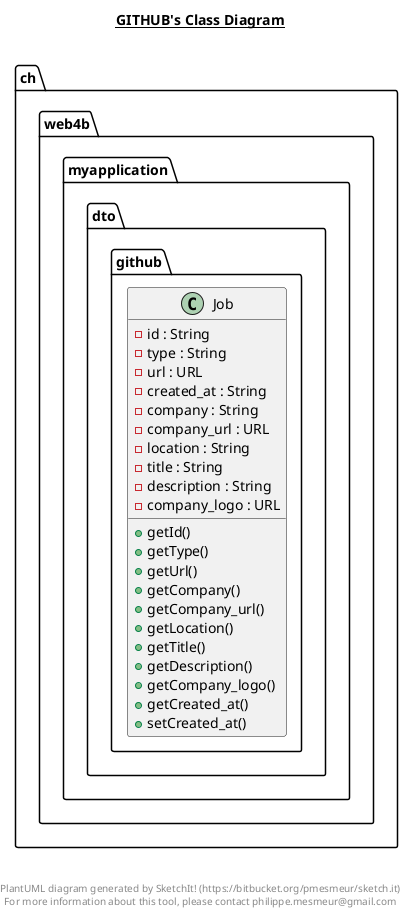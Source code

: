 @startuml

title __GITHUB's Class Diagram__\n

  package ch.web4b.myapplication {
    package ch.web4b.myapplication.dto.github {
      class Job {
          - id : String
          - type : String
          - url : URL
          - created_at : String
          - company : String
          - company_url : URL
          - location : String
          - title : String
          - description : String
          - company_logo : URL
          + getId()
          + getType()
          + getUrl()
          + getCompany()
          + getCompany_url()
          + getLocation()
          + getTitle()
          + getDescription()
          + getCompany_logo()
          + getCreated_at()
          + setCreated_at()
      }
    }
  }
  



right footer


PlantUML diagram generated by SketchIt! (https://bitbucket.org/pmesmeur/sketch.it)
For more information about this tool, please contact philippe.mesmeur@gmail.com
endfooter

@enduml
